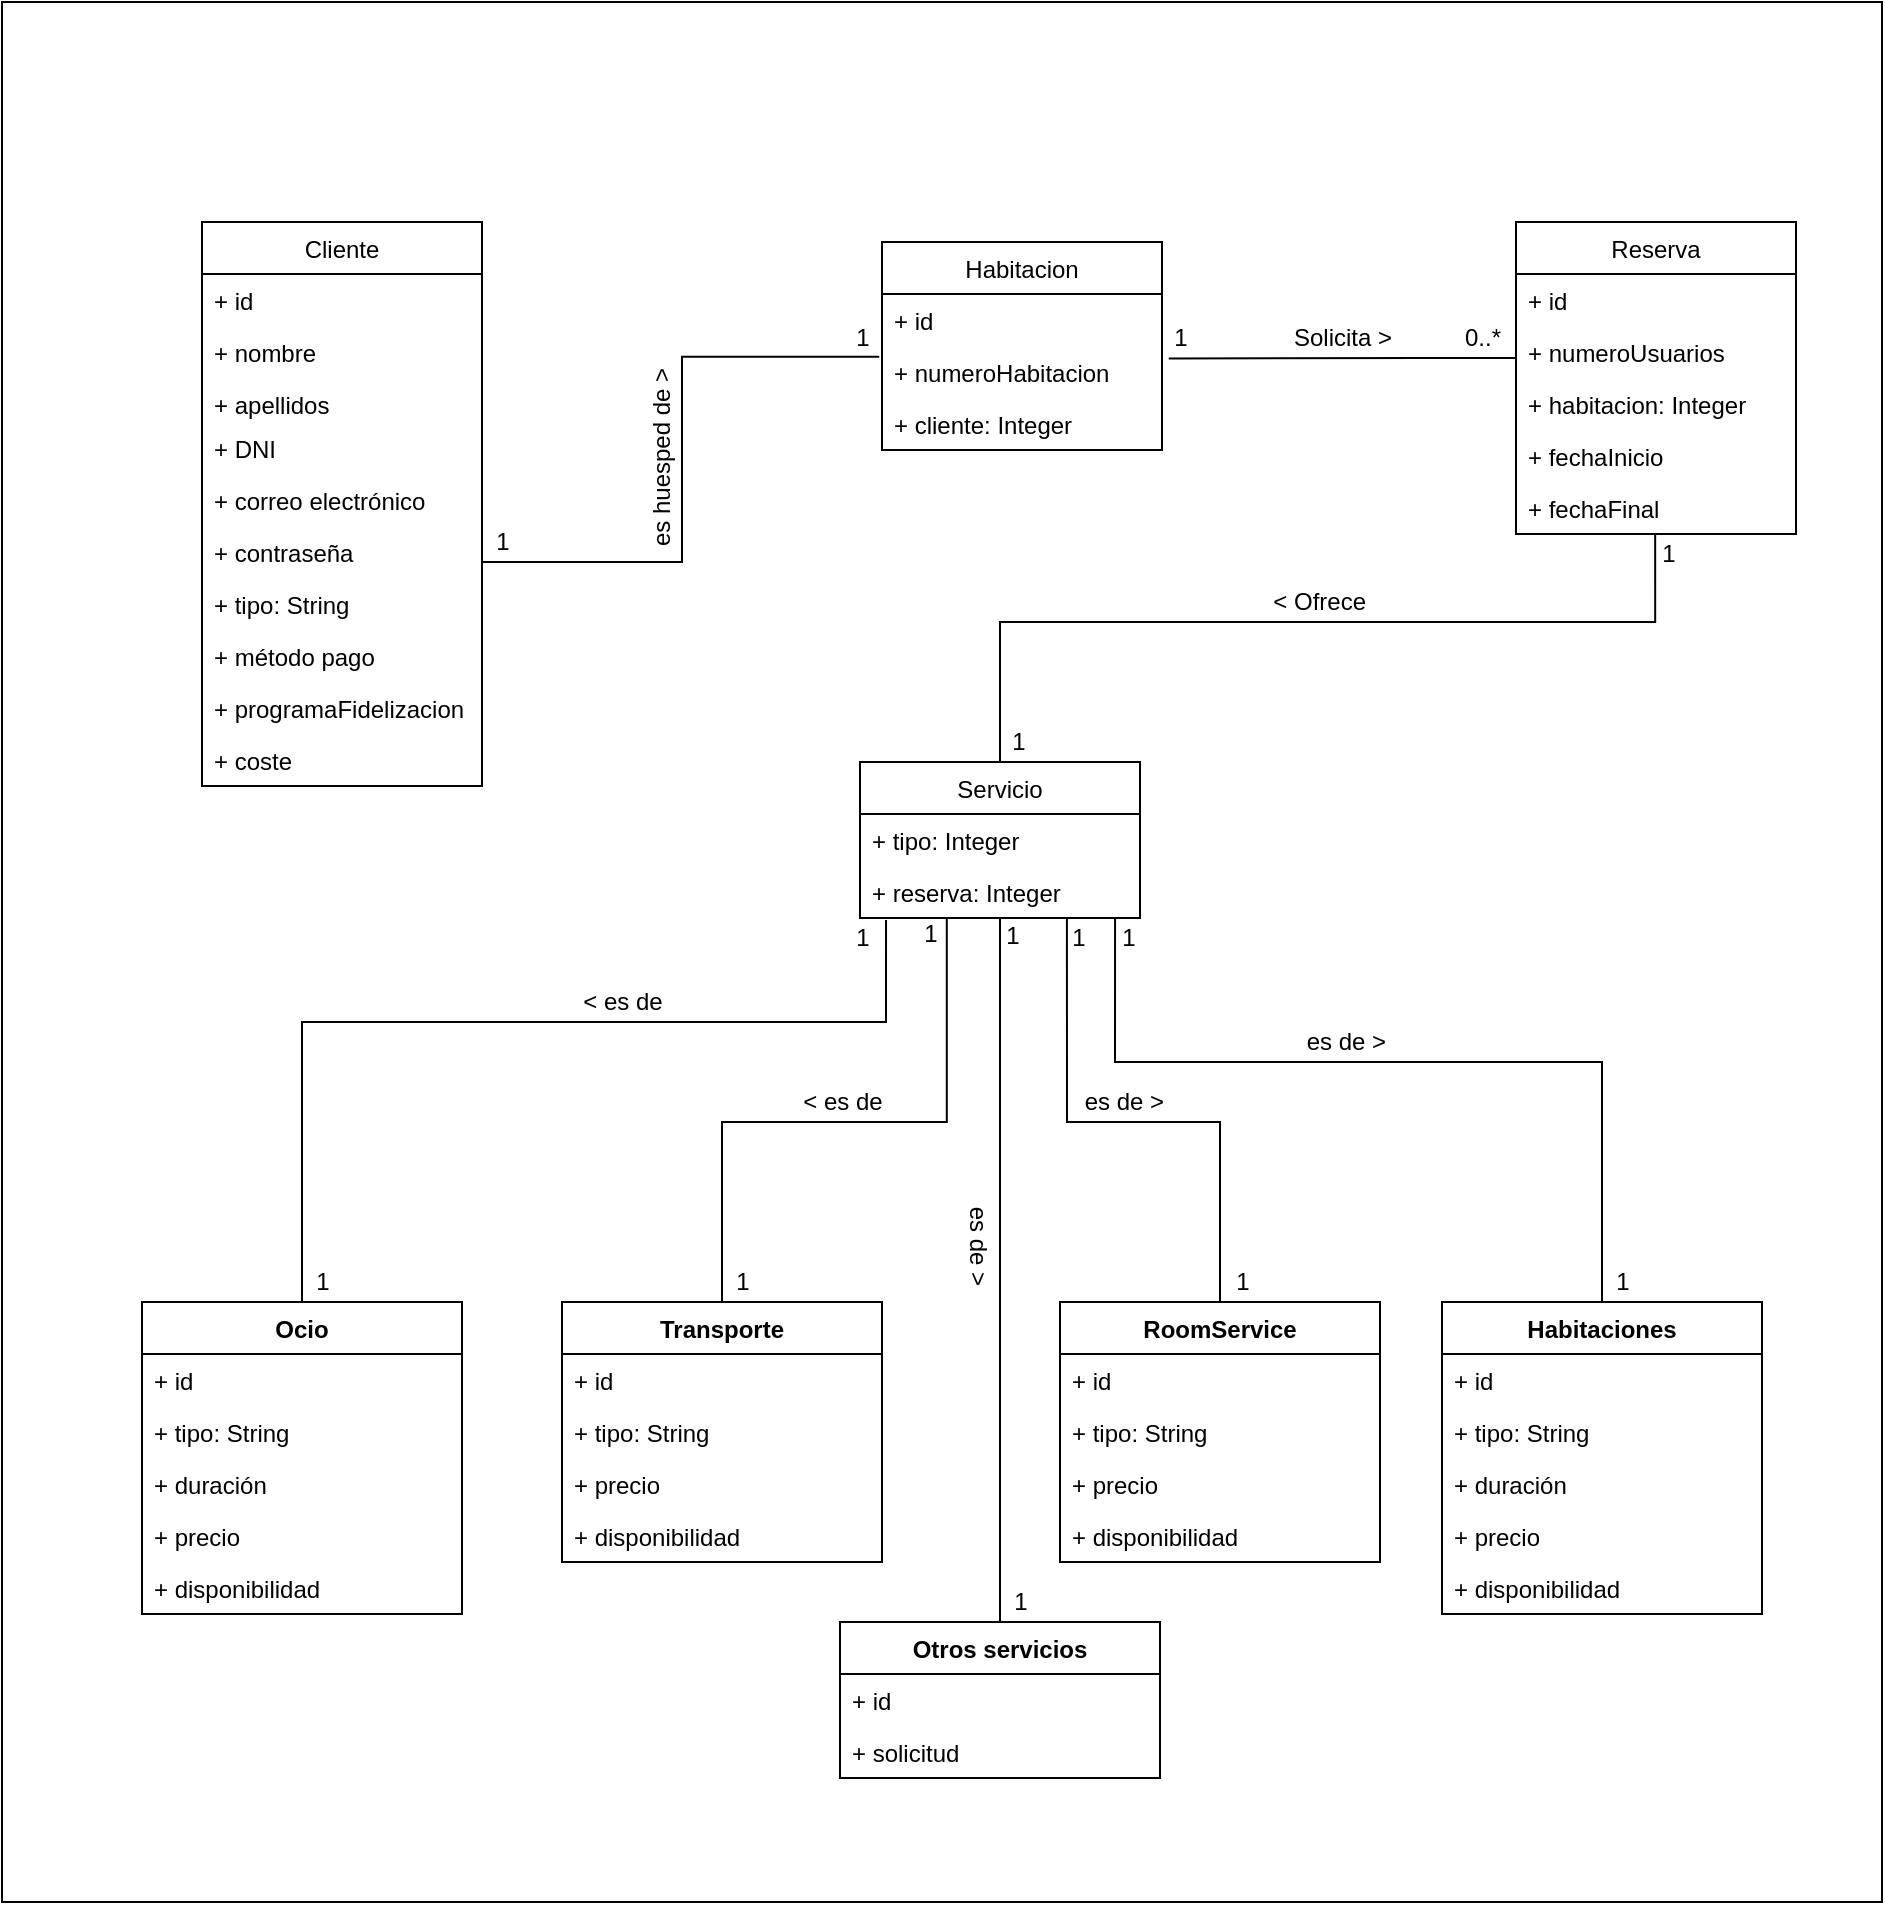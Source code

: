 <mxfile version="14.4.7" type="github">
  <diagram id="3HjA7348x1ktfYIhefzy" name="Page-1">
    <mxGraphModel dx="1865" dy="1697" grid="1" gridSize="10" guides="1" tooltips="1" connect="1" arrows="1" fold="1" page="1" pageScale="1" pageWidth="827" pageHeight="1169" math="0" shadow="0">
      <root>
        <mxCell id="0" />
        <mxCell id="1" parent="0" />
        <mxCell id="zehIB0Qbu9SA2_lh9AIG-138" value="" style="html=1;" parent="1" vertex="1">
          <mxGeometry x="-70" y="-130" width="940" height="950" as="geometry" />
        </mxCell>
        <mxCell id="CmOp9TWBhkcnz_V-Es3e-8" style="edgeStyle=orthogonalEdgeStyle;rounded=0;orthogonalLoop=1;jettySize=auto;html=1;entryX=-0.01;entryY=0.208;entryDx=0;entryDy=0;endArrow=none;endFill=0;entryPerimeter=0;" edge="1" parent="1" source="zehIB0Qbu9SA2_lh9AIG-1" target="CmOp9TWBhkcnz_V-Es3e-4">
          <mxGeometry relative="1" as="geometry">
            <Array as="points">
              <mxPoint x="270" y="150" />
              <mxPoint x="270" y="47" />
            </Array>
          </mxGeometry>
        </mxCell>
        <mxCell id="zehIB0Qbu9SA2_lh9AIG-1" value="Cliente" style="swimlane;fontStyle=0;childLayout=stackLayout;horizontal=1;startSize=26;fillColor=none;horizontalStack=0;resizeParent=1;resizeParentMax=0;resizeLast=0;collapsible=1;marginBottom=0;" parent="1" vertex="1">
          <mxGeometry x="30" y="-20" width="140" height="282" as="geometry" />
        </mxCell>
        <mxCell id="zehIB0Qbu9SA2_lh9AIG-48" value="+ id" style="text;strokeColor=none;fillColor=none;align=left;verticalAlign=top;spacingLeft=4;spacingRight=4;overflow=hidden;rotatable=0;points=[[0,0.5],[1,0.5]];portConstraint=eastwest;" parent="zehIB0Qbu9SA2_lh9AIG-1" vertex="1">
          <mxGeometry y="26" width="140" height="26" as="geometry" />
        </mxCell>
        <mxCell id="zehIB0Qbu9SA2_lh9AIG-4" value="+ nombre" style="text;strokeColor=none;fillColor=none;align=left;verticalAlign=top;spacingLeft=4;spacingRight=4;overflow=hidden;rotatable=0;points=[[0,0.5],[1,0.5]];portConstraint=eastwest;" parent="zehIB0Qbu9SA2_lh9AIG-1" vertex="1">
          <mxGeometry y="52" width="140" height="26" as="geometry" />
        </mxCell>
        <mxCell id="zehIB0Qbu9SA2_lh9AIG-5" value="+ apellidos" style="text;strokeColor=none;fillColor=none;align=left;verticalAlign=top;spacingLeft=4;spacingRight=4;overflow=hidden;rotatable=0;points=[[0,0.5],[1,0.5]];portConstraint=eastwest;" parent="zehIB0Qbu9SA2_lh9AIG-1" vertex="1">
          <mxGeometry y="78" width="140" height="22" as="geometry" />
        </mxCell>
        <mxCell id="zehIB0Qbu9SA2_lh9AIG-7" value="+ DNI" style="text;strokeColor=none;fillColor=none;align=left;verticalAlign=top;spacingLeft=4;spacingRight=4;overflow=hidden;rotatable=0;points=[[0,0.5],[1,0.5]];portConstraint=eastwest;" parent="zehIB0Qbu9SA2_lh9AIG-1" vertex="1">
          <mxGeometry y="100" width="140" height="26" as="geometry" />
        </mxCell>
        <mxCell id="zehIB0Qbu9SA2_lh9AIG-2" value="+ correo electrónico" style="text;strokeColor=none;fillColor=none;align=left;verticalAlign=top;spacingLeft=4;spacingRight=4;overflow=hidden;rotatable=0;points=[[0,0.5],[1,0.5]];portConstraint=eastwest;" parent="zehIB0Qbu9SA2_lh9AIG-1" vertex="1">
          <mxGeometry y="126" width="140" height="26" as="geometry" />
        </mxCell>
        <mxCell id="zehIB0Qbu9SA2_lh9AIG-3" value="+ contraseña" style="text;strokeColor=none;fillColor=none;align=left;verticalAlign=top;spacingLeft=4;spacingRight=4;overflow=hidden;rotatable=0;points=[[0,0.5],[1,0.5]];portConstraint=eastwest;" parent="zehIB0Qbu9SA2_lh9AIG-1" vertex="1">
          <mxGeometry y="152" width="140" height="26" as="geometry" />
        </mxCell>
        <mxCell id="uz6gqHTwmBzmqRXrXHJo-3" value="+ tipo: String" style="text;strokeColor=none;fillColor=none;align=left;verticalAlign=top;spacingLeft=4;spacingRight=4;overflow=hidden;rotatable=0;points=[[0,0.5],[1,0.5]];portConstraint=eastwest;" parent="zehIB0Qbu9SA2_lh9AIG-1" vertex="1">
          <mxGeometry y="178" width="140" height="26" as="geometry" />
        </mxCell>
        <mxCell id="uz6gqHTwmBzmqRXrXHJo-4" value="+ método pago" style="text;strokeColor=none;fillColor=none;align=left;verticalAlign=top;spacingLeft=4;spacingRight=4;overflow=hidden;rotatable=0;points=[[0,0.5],[1,0.5]];portConstraint=eastwest;" parent="zehIB0Qbu9SA2_lh9AIG-1" vertex="1">
          <mxGeometry y="204" width="140" height="26" as="geometry" />
        </mxCell>
        <mxCell id="zehIB0Qbu9SA2_lh9AIG-6" value="+ programaFidelizacion" style="text;strokeColor=none;fillColor=none;align=left;verticalAlign=top;spacingLeft=4;spacingRight=4;overflow=hidden;rotatable=0;points=[[0,0.5],[1,0.5]];portConstraint=eastwest;" parent="zehIB0Qbu9SA2_lh9AIG-1" vertex="1">
          <mxGeometry y="230" width="140" height="26" as="geometry" />
        </mxCell>
        <mxCell id="zehIB0Qbu9SA2_lh9AIG-10" value="+ coste" style="text;strokeColor=none;fillColor=none;align=left;verticalAlign=top;spacingLeft=4;spacingRight=4;overflow=hidden;rotatable=0;points=[[0,0.5],[1,0.5]];portConstraint=eastwest;" parent="zehIB0Qbu9SA2_lh9AIG-1" vertex="1">
          <mxGeometry y="256" width="140" height="26" as="geometry" />
        </mxCell>
        <mxCell id="zehIB0Qbu9SA2_lh9AIG-60" style="edgeStyle=orthogonalEdgeStyle;rounded=0;orthogonalLoop=1;jettySize=auto;html=1;endArrow=none;endFill=0;exitX=0.497;exitY=1.008;exitDx=0;exitDy=0;entryX=0.5;entryY=0;entryDx=0;entryDy=0;exitPerimeter=0;" parent="1" source="L17YRVd3O3Zw0h3exmU2-10" target="zehIB0Qbu9SA2_lh9AIG-28" edge="1">
          <mxGeometry relative="1" as="geometry">
            <mxPoint x="429" y="280" as="targetPoint" />
            <Array as="points">
              <mxPoint x="757" y="180" />
              <mxPoint x="429" y="180" />
            </Array>
          </mxGeometry>
        </mxCell>
        <mxCell id="CmOp9TWBhkcnz_V-Es3e-9" style="edgeStyle=orthogonalEdgeStyle;rounded=0;orthogonalLoop=1;jettySize=auto;html=1;entryX=1.024;entryY=0.238;entryDx=0;entryDy=0;entryPerimeter=0;endArrow=none;endFill=0;" edge="1" parent="1" source="zehIB0Qbu9SA2_lh9AIG-19" target="CmOp9TWBhkcnz_V-Es3e-4">
          <mxGeometry relative="1" as="geometry">
            <Array as="points">
              <mxPoint x="640" y="48" />
              <mxPoint x="640" y="48" />
            </Array>
          </mxGeometry>
        </mxCell>
        <mxCell id="zehIB0Qbu9SA2_lh9AIG-19" value="Reserva" style="swimlane;fontStyle=0;childLayout=stackLayout;horizontal=1;startSize=26;fillColor=none;horizontalStack=0;resizeParent=1;resizeParentMax=0;resizeLast=0;collapsible=1;marginBottom=0;" parent="1" vertex="1">
          <mxGeometry x="687" y="-20" width="140" height="156" as="geometry" />
        </mxCell>
        <mxCell id="zehIB0Qbu9SA2_lh9AIG-49" value="+ id" style="text;strokeColor=none;fillColor=none;align=left;verticalAlign=top;spacingLeft=4;spacingRight=4;overflow=hidden;rotatable=0;points=[[0,0.5],[1,0.5]];portConstraint=eastwest;" parent="zehIB0Qbu9SA2_lh9AIG-19" vertex="1">
          <mxGeometry y="26" width="140" height="26" as="geometry" />
        </mxCell>
        <mxCell id="zehIB0Qbu9SA2_lh9AIG-55" value="+ numeroUsuarios" style="text;strokeColor=none;fillColor=none;align=left;verticalAlign=top;spacingLeft=4;spacingRight=4;overflow=hidden;rotatable=0;points=[[0,0.5],[1,0.5]];portConstraint=eastwest;" parent="zehIB0Qbu9SA2_lh9AIG-19" vertex="1">
          <mxGeometry y="52" width="140" height="26" as="geometry" />
        </mxCell>
        <mxCell id="CmOp9TWBhkcnz_V-Es3e-14" value="+ habitacion: Integer" style="text;strokeColor=none;fillColor=none;align=left;verticalAlign=top;spacingLeft=4;spacingRight=4;overflow=hidden;rotatable=0;points=[[0,0.5],[1,0.5]];portConstraint=eastwest;" vertex="1" parent="zehIB0Qbu9SA2_lh9AIG-19">
          <mxGeometry y="78" width="140" height="26" as="geometry" />
        </mxCell>
        <mxCell id="zehIB0Qbu9SA2_lh9AIG-51" value="+ fechaInicio" style="text;strokeColor=none;fillColor=none;align=left;verticalAlign=top;spacingLeft=4;spacingRight=4;overflow=hidden;rotatable=0;points=[[0,0.5],[1,0.5]];portConstraint=eastwest;" parent="zehIB0Qbu9SA2_lh9AIG-19" vertex="1">
          <mxGeometry y="104" width="140" height="26" as="geometry" />
        </mxCell>
        <mxCell id="L17YRVd3O3Zw0h3exmU2-10" value="+ fechaFinal" style="text;strokeColor=none;fillColor=none;align=left;verticalAlign=top;spacingLeft=4;spacingRight=4;overflow=hidden;rotatable=0;points=[[0,0.5],[1,0.5]];portConstraint=eastwest;" parent="zehIB0Qbu9SA2_lh9AIG-19" vertex="1">
          <mxGeometry y="130" width="140" height="26" as="geometry" />
        </mxCell>
        <mxCell id="zehIB0Qbu9SA2_lh9AIG-117" style="edgeStyle=orthogonalEdgeStyle;rounded=0;orthogonalLoop=1;jettySize=auto;html=1;endArrow=none;endFill=0;exitX=0.093;exitY=1.038;exitDx=0;exitDy=0;exitPerimeter=0;" parent="1" source="zehIB0Qbu9SA2_lh9AIG-30" target="zehIB0Qbu9SA2_lh9AIG-104" edge="1">
          <mxGeometry relative="1" as="geometry">
            <Array as="points">
              <mxPoint x="372" y="380" />
              <mxPoint x="80" y="380" />
            </Array>
          </mxGeometry>
        </mxCell>
        <mxCell id="zehIB0Qbu9SA2_lh9AIG-118" style="edgeStyle=orthogonalEdgeStyle;rounded=0;orthogonalLoop=1;jettySize=auto;html=1;entryX=0.5;entryY=0;entryDx=0;entryDy=0;endArrow=none;endFill=0;exitX=0.31;exitY=1.016;exitDx=0;exitDy=0;exitPerimeter=0;" parent="1" source="zehIB0Qbu9SA2_lh9AIG-30" target="zehIB0Qbu9SA2_lh9AIG-101" edge="1">
          <mxGeometry relative="1" as="geometry">
            <Array as="points">
              <mxPoint x="402" y="430" />
              <mxPoint x="290" y="430" />
            </Array>
          </mxGeometry>
        </mxCell>
        <mxCell id="zehIB0Qbu9SA2_lh9AIG-119" style="edgeStyle=orthogonalEdgeStyle;rounded=0;orthogonalLoop=1;jettySize=auto;html=1;entryX=0.5;entryY=0;entryDx=0;entryDy=0;endArrow=none;endFill=0;exitX=0.739;exitY=1.008;exitDx=0;exitDy=0;exitPerimeter=0;" parent="1" source="zehIB0Qbu9SA2_lh9AIG-30" target="uz6gqHTwmBzmqRXrXHJo-12" edge="1">
          <mxGeometry relative="1" as="geometry">
            <Array as="points">
              <mxPoint x="462" y="430" />
              <mxPoint x="539" y="430" />
            </Array>
            <mxPoint x="450" y="328" as="sourcePoint" />
            <mxPoint x="520" y="520" as="targetPoint" />
          </mxGeometry>
        </mxCell>
        <mxCell id="zehIB0Qbu9SA2_lh9AIG-120" style="edgeStyle=orthogonalEdgeStyle;rounded=0;orthogonalLoop=1;jettySize=auto;html=1;entryX=0.5;entryY=0;entryDx=0;entryDy=0;endArrow=none;endFill=0;exitX=0.911;exitY=0.981;exitDx=0;exitDy=0;exitPerimeter=0;" parent="1" source="zehIB0Qbu9SA2_lh9AIG-30" target="uz6gqHTwmBzmqRXrXHJo-6" edge="1">
          <mxGeometry relative="1" as="geometry">
            <mxPoint x="450" y="390" as="sourcePoint" />
            <Array as="points">
              <mxPoint x="487" y="400" />
              <mxPoint x="730" y="400" />
            </Array>
            <mxPoint x="720" y="520" as="targetPoint" />
          </mxGeometry>
        </mxCell>
        <mxCell id="zehIB0Qbu9SA2_lh9AIG-28" value="Servicio" style="swimlane;fontStyle=0;childLayout=stackLayout;horizontal=1;startSize=26;fillColor=none;horizontalStack=0;resizeParent=1;resizeParentMax=0;resizeLast=0;collapsible=1;marginBottom=0;" parent="1" vertex="1">
          <mxGeometry x="359" y="250" width="140" height="78" as="geometry" />
        </mxCell>
        <mxCell id="zehIB0Qbu9SA2_lh9AIG-54" value="+ tipo: Integer" style="text;strokeColor=none;fillColor=none;align=left;verticalAlign=top;spacingLeft=4;spacingRight=4;overflow=hidden;rotatable=0;points=[[0,0.5],[1,0.5]];portConstraint=eastwest;" parent="zehIB0Qbu9SA2_lh9AIG-28" vertex="1">
          <mxGeometry y="26" width="140" height="26" as="geometry" />
        </mxCell>
        <mxCell id="zehIB0Qbu9SA2_lh9AIG-30" value="+ reserva: Integer" style="text;strokeColor=none;fillColor=none;align=left;verticalAlign=top;spacingLeft=4;spacingRight=4;overflow=hidden;rotatable=0;points=[[0,0.5],[1,0.5]];portConstraint=eastwest;" parent="zehIB0Qbu9SA2_lh9AIG-28" vertex="1">
          <mxGeometry y="52" width="140" height="26" as="geometry" />
        </mxCell>
        <mxCell id="zehIB0Qbu9SA2_lh9AIG-59" value="Solicita &amp;gt;" style="text;html=1;align=center;verticalAlign=middle;resizable=0;points=[];autosize=1;" parent="1" vertex="1">
          <mxGeometry x="570" y="28" width="60" height="20" as="geometry" />
        </mxCell>
        <mxCell id="zehIB0Qbu9SA2_lh9AIG-61" value="&amp;lt; Ofrece&amp;nbsp;" style="text;html=1;align=center;verticalAlign=middle;resizable=0;points=[];autosize=1;rotation=0;" parent="1" vertex="1">
          <mxGeometry x="555" y="160" width="70" height="20" as="geometry" />
        </mxCell>
        <mxCell id="zehIB0Qbu9SA2_lh9AIG-64" value="1" style="text;html=1;align=center;verticalAlign=middle;resizable=0;points=[];autosize=1;" parent="1" vertex="1">
          <mxGeometry x="170" y="130" width="20" height="20" as="geometry" />
        </mxCell>
        <mxCell id="zehIB0Qbu9SA2_lh9AIG-65" value="0..*" style="text;html=1;align=center;verticalAlign=middle;resizable=0;points=[];autosize=1;" parent="1" vertex="1">
          <mxGeometry x="655" y="28" width="30" height="20" as="geometry" />
        </mxCell>
        <mxCell id="zehIB0Qbu9SA2_lh9AIG-66" value="1" style="text;html=1;align=center;verticalAlign=middle;resizable=0;points=[];autosize=1;" parent="1" vertex="1">
          <mxGeometry x="753" y="136" width="20" height="20" as="geometry" />
        </mxCell>
        <mxCell id="zehIB0Qbu9SA2_lh9AIG-67" value="1" style="text;html=1;align=center;verticalAlign=middle;resizable=0;points=[];autosize=1;" parent="1" vertex="1">
          <mxGeometry x="428" y="230" width="20" height="20" as="geometry" />
        </mxCell>
        <mxCell id="zehIB0Qbu9SA2_lh9AIG-101" value="Transporte" style="swimlane;fontStyle=1;align=center;verticalAlign=top;childLayout=stackLayout;horizontal=1;startSize=26;horizontalStack=0;resizeParent=1;resizeParentMax=0;resizeLast=0;collapsible=1;marginBottom=0;" parent="1" vertex="1">
          <mxGeometry x="210" y="520" width="160" height="130" as="geometry" />
        </mxCell>
        <mxCell id="zehIB0Qbu9SA2_lh9AIG-102" value="+ id" style="text;strokeColor=none;fillColor=none;align=left;verticalAlign=top;spacingLeft=4;spacingRight=4;overflow=hidden;rotatable=0;points=[[0,0.5],[1,0.5]];portConstraint=eastwest;" parent="zehIB0Qbu9SA2_lh9AIG-101" vertex="1">
          <mxGeometry y="26" width="160" height="26" as="geometry" />
        </mxCell>
        <mxCell id="zehIB0Qbu9SA2_lh9AIG-103" value="+ tipo: String" style="text;strokeColor=none;fillColor=none;align=left;verticalAlign=top;spacingLeft=4;spacingRight=4;overflow=hidden;rotatable=0;points=[[0,0.5],[1,0.5]];portConstraint=eastwest;" parent="zehIB0Qbu9SA2_lh9AIG-101" vertex="1">
          <mxGeometry y="52" width="160" height="26" as="geometry" />
        </mxCell>
        <mxCell id="zehIB0Qbu9SA2_lh9AIG-115" value="+ precio" style="text;strokeColor=none;fillColor=none;align=left;verticalAlign=top;spacingLeft=4;spacingRight=4;overflow=hidden;rotatable=0;points=[[0,0.5],[1,0.5]];portConstraint=eastwest;" parent="zehIB0Qbu9SA2_lh9AIG-101" vertex="1">
          <mxGeometry y="78" width="160" height="26" as="geometry" />
        </mxCell>
        <mxCell id="zehIB0Qbu9SA2_lh9AIG-111" value="+ disponibilidad" style="text;strokeColor=none;fillColor=none;align=left;verticalAlign=top;spacingLeft=4;spacingRight=4;overflow=hidden;rotatable=0;points=[[0,0.5],[1,0.5]];portConstraint=eastwest;" parent="zehIB0Qbu9SA2_lh9AIG-101" vertex="1">
          <mxGeometry y="104" width="160" height="26" as="geometry" />
        </mxCell>
        <mxCell id="zehIB0Qbu9SA2_lh9AIG-104" value="Ocio" style="swimlane;fontStyle=1;align=center;verticalAlign=top;childLayout=stackLayout;horizontal=1;startSize=26;horizontalStack=0;resizeParent=1;resizeParentMax=0;resizeLast=0;collapsible=1;marginBottom=0;" parent="1" vertex="1">
          <mxGeometry y="520" width="160" height="156" as="geometry" />
        </mxCell>
        <mxCell id="zehIB0Qbu9SA2_lh9AIG-105" value="+ id" style="text;strokeColor=none;fillColor=none;align=left;verticalAlign=top;spacingLeft=4;spacingRight=4;overflow=hidden;rotatable=0;points=[[0,0.5],[1,0.5]];portConstraint=eastwest;" parent="zehIB0Qbu9SA2_lh9AIG-104" vertex="1">
          <mxGeometry y="26" width="160" height="26" as="geometry" />
        </mxCell>
        <mxCell id="zehIB0Qbu9SA2_lh9AIG-106" value="+ tipo: String" style="text;strokeColor=none;fillColor=none;align=left;verticalAlign=top;spacingLeft=4;spacingRight=4;overflow=hidden;rotatable=0;points=[[0,0.5],[1,0.5]];portConstraint=eastwest;" parent="zehIB0Qbu9SA2_lh9AIG-104" vertex="1">
          <mxGeometry y="52" width="160" height="26" as="geometry" />
        </mxCell>
        <mxCell id="zehIB0Qbu9SA2_lh9AIG-107" value="+ duración" style="text;strokeColor=none;fillColor=none;align=left;verticalAlign=top;spacingLeft=4;spacingRight=4;overflow=hidden;rotatable=0;points=[[0,0.5],[1,0.5]];portConstraint=eastwest;" parent="zehIB0Qbu9SA2_lh9AIG-104" vertex="1">
          <mxGeometry y="78" width="160" height="26" as="geometry" />
        </mxCell>
        <mxCell id="zehIB0Qbu9SA2_lh9AIG-112" value="+ precio" style="text;strokeColor=none;fillColor=none;align=left;verticalAlign=top;spacingLeft=4;spacingRight=4;overflow=hidden;rotatable=0;points=[[0,0.5],[1,0.5]];portConstraint=eastwest;" parent="zehIB0Qbu9SA2_lh9AIG-104" vertex="1">
          <mxGeometry y="104" width="160" height="26" as="geometry" />
        </mxCell>
        <mxCell id="zehIB0Qbu9SA2_lh9AIG-29" value="+ disponibilidad" style="text;strokeColor=none;fillColor=none;align=left;verticalAlign=top;spacingLeft=4;spacingRight=4;overflow=hidden;rotatable=0;points=[[0,0.5],[1,0.5]];portConstraint=eastwest;" parent="zehIB0Qbu9SA2_lh9AIG-104" vertex="1">
          <mxGeometry y="130" width="160" height="26" as="geometry" />
        </mxCell>
        <mxCell id="zehIB0Qbu9SA2_lh9AIG-122" value="&amp;lt; es de" style="text;html=1;align=center;verticalAlign=middle;resizable=0;points=[];autosize=1;" parent="1" vertex="1">
          <mxGeometry x="210" y="360" width="60" height="20" as="geometry" />
        </mxCell>
        <mxCell id="zehIB0Qbu9SA2_lh9AIG-127" value="&amp;lt; es de" style="text;html=1;align=center;verticalAlign=middle;resizable=0;points=[];autosize=1;" parent="1" vertex="1">
          <mxGeometry x="320" y="410" width="60" height="20" as="geometry" />
        </mxCell>
        <mxCell id="zehIB0Qbu9SA2_lh9AIG-128" value="&amp;nbsp;es de &amp;gt;" style="text;html=1;align=center;verticalAlign=middle;resizable=0;points=[];autosize=1;" parent="1" vertex="1">
          <mxGeometry x="570" y="380" width="60" height="20" as="geometry" />
        </mxCell>
        <mxCell id="zehIB0Qbu9SA2_lh9AIG-129" value="&amp;nbsp;es de &amp;gt;" style="text;html=1;align=center;verticalAlign=middle;resizable=0;points=[];autosize=1;" parent="1" vertex="1">
          <mxGeometry x="459" y="410" width="60" height="20" as="geometry" />
        </mxCell>
        <mxCell id="zehIB0Qbu9SA2_lh9AIG-130" value="1" style="text;html=1;align=center;verticalAlign=middle;resizable=0;points=[];autosize=1;" parent="1" vertex="1">
          <mxGeometry x="350" y="328" width="20" height="20" as="geometry" />
        </mxCell>
        <mxCell id="zehIB0Qbu9SA2_lh9AIG-131" value="1" style="text;html=1;align=center;verticalAlign=middle;resizable=0;points=[];autosize=1;" parent="1" vertex="1">
          <mxGeometry x="425" y="327" width="20" height="20" as="geometry" />
        </mxCell>
        <mxCell id="zehIB0Qbu9SA2_lh9AIG-132" value="1" style="text;html=1;align=center;verticalAlign=middle;resizable=0;points=[];autosize=1;" parent="1" vertex="1">
          <mxGeometry x="384" y="326" width="20" height="20" as="geometry" />
        </mxCell>
        <mxCell id="zehIB0Qbu9SA2_lh9AIG-134" value="1" style="text;html=1;align=center;verticalAlign=middle;resizable=0;points=[];autosize=1;" parent="1" vertex="1">
          <mxGeometry x="80" y="500" width="20" height="20" as="geometry" />
        </mxCell>
        <mxCell id="zehIB0Qbu9SA2_lh9AIG-135" value="1" style="text;html=1;align=center;verticalAlign=middle;resizable=0;points=[];autosize=1;" parent="1" vertex="1">
          <mxGeometry x="290" y="500" width="20" height="20" as="geometry" />
        </mxCell>
        <mxCell id="zehIB0Qbu9SA2_lh9AIG-136" value="1" style="text;html=1;align=center;verticalAlign=middle;resizable=0;points=[];autosize=1;" parent="1" vertex="1">
          <mxGeometry x="730" y="500" width="20" height="20" as="geometry" />
        </mxCell>
        <mxCell id="zehIB0Qbu9SA2_lh9AIG-137" value="1" style="text;html=1;align=center;verticalAlign=middle;resizable=0;points=[];autosize=1;" parent="1" vertex="1">
          <mxGeometry x="540" y="500" width="20" height="20" as="geometry" />
        </mxCell>
        <mxCell id="zehIB0Qbu9SA2_lh9AIG-133" value="1" style="text;html=1;align=center;verticalAlign=middle;resizable=0;points=[];autosize=1;" parent="1" vertex="1">
          <mxGeometry x="483" y="328" width="20" height="20" as="geometry" />
        </mxCell>
        <mxCell id="uz6gqHTwmBzmqRXrXHJo-6" value="Habitaciones" style="swimlane;fontStyle=1;align=center;verticalAlign=top;childLayout=stackLayout;horizontal=1;startSize=26;horizontalStack=0;resizeParent=1;resizeParentMax=0;resizeLast=0;collapsible=1;marginBottom=0;" parent="1" vertex="1">
          <mxGeometry x="650" y="520" width="160" height="156" as="geometry" />
        </mxCell>
        <mxCell id="uz6gqHTwmBzmqRXrXHJo-7" value="+ id" style="text;strokeColor=none;fillColor=none;align=left;verticalAlign=top;spacingLeft=4;spacingRight=4;overflow=hidden;rotatable=0;points=[[0,0.5],[1,0.5]];portConstraint=eastwest;" parent="uz6gqHTwmBzmqRXrXHJo-6" vertex="1">
          <mxGeometry y="26" width="160" height="26" as="geometry" />
        </mxCell>
        <mxCell id="uz6gqHTwmBzmqRXrXHJo-8" value="+ tipo: String" style="text;strokeColor=none;fillColor=none;align=left;verticalAlign=top;spacingLeft=4;spacingRight=4;overflow=hidden;rotatable=0;points=[[0,0.5],[1,0.5]];portConstraint=eastwest;" parent="uz6gqHTwmBzmqRXrXHJo-6" vertex="1">
          <mxGeometry y="52" width="160" height="26" as="geometry" />
        </mxCell>
        <mxCell id="uz6gqHTwmBzmqRXrXHJo-9" value="+ duración" style="text;strokeColor=none;fillColor=none;align=left;verticalAlign=top;spacingLeft=4;spacingRight=4;overflow=hidden;rotatable=0;points=[[0,0.5],[1,0.5]];portConstraint=eastwest;" parent="uz6gqHTwmBzmqRXrXHJo-6" vertex="1">
          <mxGeometry y="78" width="160" height="26" as="geometry" />
        </mxCell>
        <mxCell id="uz6gqHTwmBzmqRXrXHJo-10" value="+ precio" style="text;strokeColor=none;fillColor=none;align=left;verticalAlign=top;spacingLeft=4;spacingRight=4;overflow=hidden;rotatable=0;points=[[0,0.5],[1,0.5]];portConstraint=eastwest;" parent="uz6gqHTwmBzmqRXrXHJo-6" vertex="1">
          <mxGeometry y="104" width="160" height="26" as="geometry" />
        </mxCell>
        <mxCell id="uz6gqHTwmBzmqRXrXHJo-11" value="+ disponibilidad" style="text;strokeColor=none;fillColor=none;align=left;verticalAlign=top;spacingLeft=4;spacingRight=4;overflow=hidden;rotatable=0;points=[[0,0.5],[1,0.5]];portConstraint=eastwest;" parent="uz6gqHTwmBzmqRXrXHJo-6" vertex="1">
          <mxGeometry y="130" width="160" height="26" as="geometry" />
        </mxCell>
        <mxCell id="uz6gqHTwmBzmqRXrXHJo-12" value="RoomService" style="swimlane;fontStyle=1;align=center;verticalAlign=top;childLayout=stackLayout;horizontal=1;startSize=26;horizontalStack=0;resizeParent=1;resizeParentMax=0;resizeLast=0;collapsible=1;marginBottom=0;" parent="1" vertex="1">
          <mxGeometry x="459" y="520" width="160" height="130" as="geometry" />
        </mxCell>
        <mxCell id="uz6gqHTwmBzmqRXrXHJo-13" value="+ id" style="text;strokeColor=none;fillColor=none;align=left;verticalAlign=top;spacingLeft=4;spacingRight=4;overflow=hidden;rotatable=0;points=[[0,0.5],[1,0.5]];portConstraint=eastwest;" parent="uz6gqHTwmBzmqRXrXHJo-12" vertex="1">
          <mxGeometry y="26" width="160" height="26" as="geometry" />
        </mxCell>
        <mxCell id="uz6gqHTwmBzmqRXrXHJo-14" value="+ tipo: String" style="text;strokeColor=none;fillColor=none;align=left;verticalAlign=top;spacingLeft=4;spacingRight=4;overflow=hidden;rotatable=0;points=[[0,0.5],[1,0.5]];portConstraint=eastwest;" parent="uz6gqHTwmBzmqRXrXHJo-12" vertex="1">
          <mxGeometry y="52" width="160" height="26" as="geometry" />
        </mxCell>
        <mxCell id="uz6gqHTwmBzmqRXrXHJo-15" value="+ precio" style="text;strokeColor=none;fillColor=none;align=left;verticalAlign=top;spacingLeft=4;spacingRight=4;overflow=hidden;rotatable=0;points=[[0,0.5],[1,0.5]];portConstraint=eastwest;" parent="uz6gqHTwmBzmqRXrXHJo-12" vertex="1">
          <mxGeometry y="78" width="160" height="26" as="geometry" />
        </mxCell>
        <mxCell id="uz6gqHTwmBzmqRXrXHJo-16" value="+ disponibilidad" style="text;strokeColor=none;fillColor=none;align=left;verticalAlign=top;spacingLeft=4;spacingRight=4;overflow=hidden;rotatable=0;points=[[0,0.5],[1,0.5]];portConstraint=eastwest;" parent="uz6gqHTwmBzmqRXrXHJo-12" vertex="1">
          <mxGeometry y="104" width="160" height="26" as="geometry" />
        </mxCell>
        <mxCell id="uz6gqHTwmBzmqRXrXHJo-23" style="edgeStyle=orthogonalEdgeStyle;rounded=0;orthogonalLoop=1;jettySize=auto;html=1;endArrow=none;endFill=0;entryX=0.5;entryY=1;entryDx=0;entryDy=0;" parent="1" source="uz6gqHTwmBzmqRXrXHJo-18" target="zehIB0Qbu9SA2_lh9AIG-28" edge="1">
          <mxGeometry relative="1" as="geometry">
            <mxPoint x="429" y="360" as="targetPoint" />
            <Array as="points" />
          </mxGeometry>
        </mxCell>
        <mxCell id="uz6gqHTwmBzmqRXrXHJo-18" value="Otros servicios" style="swimlane;fontStyle=1;align=center;verticalAlign=top;childLayout=stackLayout;horizontal=1;startSize=26;horizontalStack=0;resizeParent=1;resizeParentMax=0;resizeLast=0;collapsible=1;marginBottom=0;" parent="1" vertex="1">
          <mxGeometry x="349" y="680" width="160" height="78" as="geometry" />
        </mxCell>
        <mxCell id="uz6gqHTwmBzmqRXrXHJo-19" value="+ id" style="text;strokeColor=none;fillColor=none;align=left;verticalAlign=top;spacingLeft=4;spacingRight=4;overflow=hidden;rotatable=0;points=[[0,0.5],[1,0.5]];portConstraint=eastwest;" parent="uz6gqHTwmBzmqRXrXHJo-18" vertex="1">
          <mxGeometry y="26" width="160" height="26" as="geometry" />
        </mxCell>
        <mxCell id="uz6gqHTwmBzmqRXrXHJo-20" value="+ solicitud" style="text;strokeColor=none;fillColor=none;align=left;verticalAlign=top;spacingLeft=4;spacingRight=4;overflow=hidden;rotatable=0;points=[[0,0.5],[1,0.5]];portConstraint=eastwest;" parent="uz6gqHTwmBzmqRXrXHJo-18" vertex="1">
          <mxGeometry y="52" width="160" height="26" as="geometry" />
        </mxCell>
        <mxCell id="uz6gqHTwmBzmqRXrXHJo-24" value="1" style="text;html=1;align=center;verticalAlign=middle;resizable=0;points=[];autosize=1;" parent="1" vertex="1">
          <mxGeometry x="458" y="328" width="20" height="20" as="geometry" />
        </mxCell>
        <mxCell id="uz6gqHTwmBzmqRXrXHJo-25" value="&amp;nbsp;es de &amp;gt;" style="text;html=1;align=center;verticalAlign=middle;resizable=0;points=[];autosize=1;rotation=90;" parent="1" vertex="1">
          <mxGeometry x="388" y="480" width="60" height="20" as="geometry" />
        </mxCell>
        <mxCell id="CmOp9TWBhkcnz_V-Es3e-1" value="1" style="text;html=1;align=center;verticalAlign=middle;resizable=0;points=[];autosize=1;" vertex="1" parent="1">
          <mxGeometry x="429" y="660" width="20" height="20" as="geometry" />
        </mxCell>
        <mxCell id="CmOp9TWBhkcnz_V-Es3e-2" value="Habitacion" style="swimlane;fontStyle=0;childLayout=stackLayout;horizontal=1;startSize=26;fillColor=none;horizontalStack=0;resizeParent=1;resizeParentMax=0;resizeLast=0;collapsible=1;marginBottom=0;" vertex="1" parent="1">
          <mxGeometry x="370" y="-10" width="140" height="104" as="geometry" />
        </mxCell>
        <mxCell id="CmOp9TWBhkcnz_V-Es3e-3" value="+ id" style="text;strokeColor=none;fillColor=none;align=left;verticalAlign=top;spacingLeft=4;spacingRight=4;overflow=hidden;rotatable=0;points=[[0,0.5],[1,0.5]];portConstraint=eastwest;" vertex="1" parent="CmOp9TWBhkcnz_V-Es3e-2">
          <mxGeometry y="26" width="140" height="26" as="geometry" />
        </mxCell>
        <mxCell id="CmOp9TWBhkcnz_V-Es3e-4" value="+ numeroHabitacion" style="text;strokeColor=none;fillColor=none;align=left;verticalAlign=top;spacingLeft=4;spacingRight=4;overflow=hidden;rotatable=0;points=[[0,0.5],[1,0.5]];portConstraint=eastwest;" vertex="1" parent="CmOp9TWBhkcnz_V-Es3e-2">
          <mxGeometry y="52" width="140" height="26" as="geometry" />
        </mxCell>
        <mxCell id="zehIB0Qbu9SA2_lh9AIG-123" value="+ cliente: Integer" style="text;strokeColor=none;fillColor=none;align=left;verticalAlign=top;spacingLeft=4;spacingRight=4;overflow=hidden;rotatable=0;points=[[0,0.5],[1,0.5]];portConstraint=eastwest;" parent="CmOp9TWBhkcnz_V-Es3e-2" vertex="1">
          <mxGeometry y="78" width="140" height="26" as="geometry" />
        </mxCell>
        <mxCell id="CmOp9TWBhkcnz_V-Es3e-10" value="1" style="text;html=1;align=center;verticalAlign=middle;resizable=0;points=[];autosize=1;" vertex="1" parent="1">
          <mxGeometry x="350" y="28" width="20" height="20" as="geometry" />
        </mxCell>
        <mxCell id="CmOp9TWBhkcnz_V-Es3e-11" value="1" style="text;html=1;align=center;verticalAlign=middle;resizable=0;points=[];autosize=1;" vertex="1" parent="1">
          <mxGeometry x="509" y="28" width="20" height="20" as="geometry" />
        </mxCell>
        <mxCell id="CmOp9TWBhkcnz_V-Es3e-12" value="es huesped de &amp;gt;" style="text;html=1;align=center;verticalAlign=middle;resizable=0;points=[];autosize=1;rotation=270;" vertex="1" parent="1">
          <mxGeometry x="210" y="88" width="100" height="20" as="geometry" />
        </mxCell>
      </root>
    </mxGraphModel>
  </diagram>
</mxfile>
